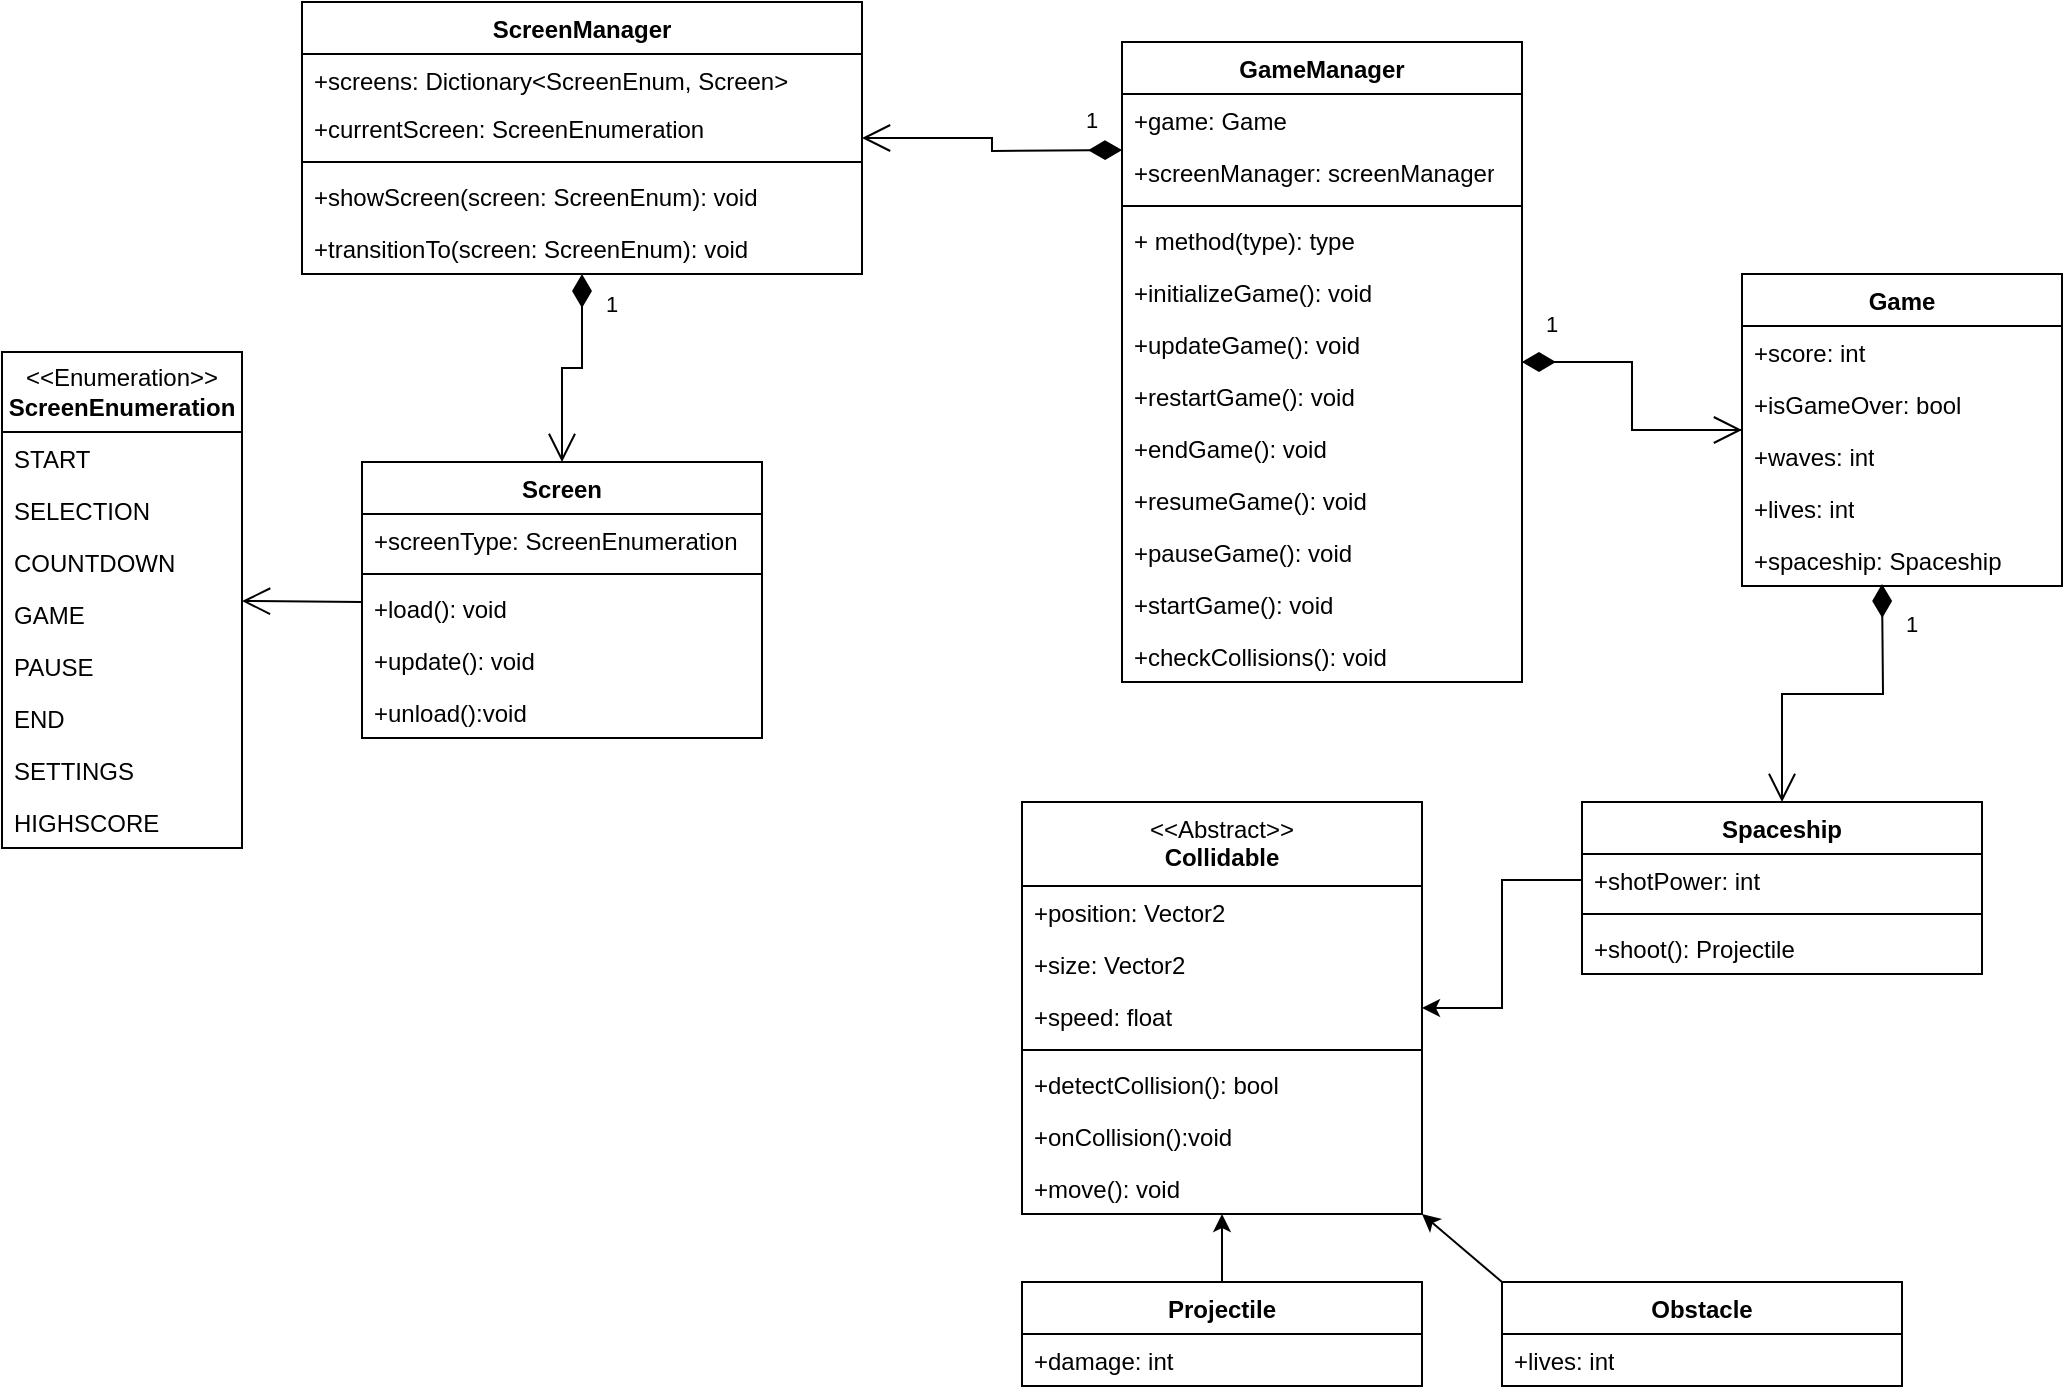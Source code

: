 <mxfile version="24.8.6">
  <diagram id="C5RBs43oDa-KdzZeNtuy" name="Page-1">
    <mxGraphModel dx="2420" dy="838" grid="1" gridSize="10" guides="1" tooltips="1" connect="1" arrows="1" fold="1" page="1" pageScale="1" pageWidth="827" pageHeight="1169" math="0" shadow="0">
      <root>
        <mxCell id="WIyWlLk6GJQsqaUBKTNV-0" />
        <mxCell id="WIyWlLk6GJQsqaUBKTNV-1" parent="WIyWlLk6GJQsqaUBKTNV-0" />
        <mxCell id="IX4Tu2QZmu7vl-_lMkLl-12" style="edgeStyle=orthogonalEdgeStyle;rounded=0;orthogonalLoop=1;jettySize=auto;html=1;" edge="1" parent="WIyWlLk6GJQsqaUBKTNV-1" source="y9DxtOubb8DUdwYuvUpG-22" target="y9DxtOubb8DUdwYuvUpG-72">
          <mxGeometry relative="1" as="geometry" />
        </mxCell>
        <mxCell id="y9DxtOubb8DUdwYuvUpG-22" value="Game" style="swimlane;fontStyle=1;align=center;verticalAlign=top;childLayout=stackLayout;horizontal=1;startSize=26;horizontalStack=0;resizeParent=1;resizeParentMax=0;resizeLast=0;collapsible=1;marginBottom=0;whiteSpace=wrap;html=1;" parent="WIyWlLk6GJQsqaUBKTNV-1" vertex="1">
          <mxGeometry x="240" y="176" width="160" height="156" as="geometry" />
        </mxCell>
        <mxCell id="y9DxtOubb8DUdwYuvUpG-7" value="+score: int" style="text;strokeColor=none;fillColor=none;align=left;verticalAlign=top;spacingLeft=4;spacingRight=4;overflow=hidden;rotatable=0;points=[[0,0.5],[1,0.5]];portConstraint=eastwest;whiteSpace=wrap;html=1;" parent="y9DxtOubb8DUdwYuvUpG-22" vertex="1">
          <mxGeometry y="26" width="160" height="26" as="geometry" />
        </mxCell>
        <mxCell id="y9DxtOubb8DUdwYuvUpG-9" value="+isGameOver: bool&lt;span style=&quot;white-space: pre;&quot;&gt;&#x9;&lt;/span&gt;" style="text;strokeColor=none;fillColor=none;align=left;verticalAlign=top;spacingLeft=4;spacingRight=4;overflow=hidden;rotatable=0;points=[[0,0.5],[1,0.5]];portConstraint=eastwest;whiteSpace=wrap;html=1;" parent="y9DxtOubb8DUdwYuvUpG-22" vertex="1">
          <mxGeometry y="52" width="160" height="26" as="geometry" />
        </mxCell>
        <mxCell id="y9DxtOubb8DUdwYuvUpG-11" value="+waves: int" style="text;strokeColor=none;fillColor=none;align=left;verticalAlign=top;spacingLeft=4;spacingRight=4;overflow=hidden;rotatable=0;points=[[0,0.5],[1,0.5]];portConstraint=eastwest;whiteSpace=wrap;html=1;" parent="y9DxtOubb8DUdwYuvUpG-22" vertex="1">
          <mxGeometry y="78" width="160" height="26" as="geometry" />
        </mxCell>
        <mxCell id="y9DxtOubb8DUdwYuvUpG-14" value="+lives: int" style="text;strokeColor=none;fillColor=none;align=left;verticalAlign=top;spacingLeft=4;spacingRight=4;overflow=hidden;rotatable=0;points=[[0,0.5],[1,0.5]];portConstraint=eastwest;whiteSpace=wrap;html=1;" parent="y9DxtOubb8DUdwYuvUpG-22" vertex="1">
          <mxGeometry y="104" width="160" height="26" as="geometry" />
        </mxCell>
        <mxCell id="y9DxtOubb8DUdwYuvUpG-10" value="+spaceship: Spaceship" style="text;strokeColor=none;fillColor=none;align=left;verticalAlign=top;spacingLeft=4;spacingRight=4;overflow=hidden;rotatable=0;points=[[0,0.5],[1,0.5]];portConstraint=eastwest;whiteSpace=wrap;html=1;" parent="y9DxtOubb8DUdwYuvUpG-22" vertex="1">
          <mxGeometry y="130" width="160" height="26" as="geometry" />
        </mxCell>
        <mxCell id="IX4Tu2QZmu7vl-_lMkLl-0" value="1" style="endArrow=open;html=1;endSize=12;startArrow=diamondThin;startSize=14;startFill=1;edgeStyle=orthogonalEdgeStyle;align=left;verticalAlign=bottom;rounded=0;entryX=0.5;entryY=0;entryDx=0;entryDy=0;" edge="1" parent="y9DxtOubb8DUdwYuvUpG-22" target="Rp7E09iF9D9ls-3Dbpg3-17">
          <mxGeometry x="-0.636" y="10" relative="1" as="geometry">
            <mxPoint x="70" y="155" as="sourcePoint" />
            <mxPoint x="230" y="155" as="targetPoint" />
            <mxPoint as="offset" />
          </mxGeometry>
        </mxCell>
        <mxCell id="y9DxtOubb8DUdwYuvUpG-50" value="ScreenManager" style="swimlane;fontStyle=1;align=center;verticalAlign=top;childLayout=stackLayout;horizontal=1;startSize=26;horizontalStack=0;resizeParent=1;resizeParentMax=0;resizeLast=0;collapsible=1;marginBottom=0;whiteSpace=wrap;html=1;" parent="WIyWlLk6GJQsqaUBKTNV-1" vertex="1">
          <mxGeometry x="-480" y="40" width="280" height="136" as="geometry" />
        </mxCell>
        <mxCell id="y9DxtOubb8DUdwYuvUpG-51" value="+screens: Dictionary&amp;lt;ScreenEnum, Screen&amp;gt;" style="text;strokeColor=none;fillColor=none;align=left;verticalAlign=top;spacingLeft=4;spacingRight=4;overflow=hidden;rotatable=0;points=[[0,0.5],[1,0.5]];portConstraint=eastwest;whiteSpace=wrap;html=1;" parent="y9DxtOubb8DUdwYuvUpG-50" vertex="1">
          <mxGeometry y="26" width="280" height="24" as="geometry" />
        </mxCell>
        <mxCell id="y9DxtOubb8DUdwYuvUpG-54" value="+currentScreen: ScreenEnumeration" style="text;strokeColor=none;fillColor=none;align=left;verticalAlign=top;spacingLeft=4;spacingRight=4;overflow=hidden;rotatable=0;points=[[0,0.5],[1,0.5]];portConstraint=eastwest;whiteSpace=wrap;html=1;" parent="y9DxtOubb8DUdwYuvUpG-50" vertex="1">
          <mxGeometry y="50" width="280" height="26" as="geometry" />
        </mxCell>
        <mxCell id="y9DxtOubb8DUdwYuvUpG-52" value="" style="line;strokeWidth=1;fillColor=none;align=left;verticalAlign=middle;spacingTop=-1;spacingLeft=3;spacingRight=3;rotatable=0;labelPosition=right;points=[];portConstraint=eastwest;strokeColor=inherit;" parent="y9DxtOubb8DUdwYuvUpG-50" vertex="1">
          <mxGeometry y="76" width="280" height="8" as="geometry" />
        </mxCell>
        <mxCell id="y9DxtOubb8DUdwYuvUpG-53" value="+showScreen(screen: ScreenEnum): void" style="text;strokeColor=none;fillColor=none;align=left;verticalAlign=top;spacingLeft=4;spacingRight=4;overflow=hidden;rotatable=0;points=[[0,0.5],[1,0.5]];portConstraint=eastwest;whiteSpace=wrap;html=1;" parent="y9DxtOubb8DUdwYuvUpG-50" vertex="1">
          <mxGeometry y="84" width="280" height="26" as="geometry" />
        </mxCell>
        <mxCell id="y9DxtOubb8DUdwYuvUpG-55" value="+transitionTo(screen: ScreenEnum): void" style="text;strokeColor=none;fillColor=none;align=left;verticalAlign=top;spacingLeft=4;spacingRight=4;overflow=hidden;rotatable=0;points=[[0,0.5],[1,0.5]];portConstraint=eastwest;whiteSpace=wrap;html=1;" parent="y9DxtOubb8DUdwYuvUpG-50" vertex="1">
          <mxGeometry y="110" width="280" height="26" as="geometry" />
        </mxCell>
        <mxCell id="y9DxtOubb8DUdwYuvUpG-57" value="&lt;div&gt;&amp;lt;&amp;lt;Enumeration&amp;gt;&amp;gt;&lt;/div&gt;&lt;div&gt;&lt;b&gt;ScreenEnumeration&lt;/b&gt;&lt;/div&gt;" style="swimlane;fontStyle=0;childLayout=stackLayout;horizontal=1;startSize=40;fillColor=none;horizontalStack=0;resizeParent=1;resizeParentMax=0;resizeLast=0;collapsible=1;marginBottom=0;whiteSpace=wrap;html=1;" parent="WIyWlLk6GJQsqaUBKTNV-1" vertex="1">
          <mxGeometry x="-630" y="215" width="120" height="248" as="geometry" />
        </mxCell>
        <mxCell id="y9DxtOubb8DUdwYuvUpG-58" value="START" style="text;strokeColor=none;fillColor=none;align=left;verticalAlign=top;spacingLeft=4;spacingRight=4;overflow=hidden;rotatable=0;points=[[0,0.5],[1,0.5]];portConstraint=eastwest;whiteSpace=wrap;html=1;" parent="y9DxtOubb8DUdwYuvUpG-57" vertex="1">
          <mxGeometry y="40" width="120" height="26" as="geometry" />
        </mxCell>
        <mxCell id="y9DxtOubb8DUdwYuvUpG-59" value="SELECTION" style="text;strokeColor=none;fillColor=none;align=left;verticalAlign=top;spacingLeft=4;spacingRight=4;overflow=hidden;rotatable=0;points=[[0,0.5],[1,0.5]];portConstraint=eastwest;whiteSpace=wrap;html=1;" parent="y9DxtOubb8DUdwYuvUpG-57" vertex="1">
          <mxGeometry y="66" width="120" height="26" as="geometry" />
        </mxCell>
        <mxCell id="y9DxtOubb8DUdwYuvUpG-60" value="COUNTDOWN" style="text;strokeColor=none;fillColor=none;align=left;verticalAlign=top;spacingLeft=4;spacingRight=4;overflow=hidden;rotatable=0;points=[[0,0.5],[1,0.5]];portConstraint=eastwest;whiteSpace=wrap;html=1;" parent="y9DxtOubb8DUdwYuvUpG-57" vertex="1">
          <mxGeometry y="92" width="120" height="26" as="geometry" />
        </mxCell>
        <mxCell id="y9DxtOubb8DUdwYuvUpG-61" value="GAME" style="text;strokeColor=none;fillColor=none;align=left;verticalAlign=top;spacingLeft=4;spacingRight=4;overflow=hidden;rotatable=0;points=[[0,0.5],[1,0.5]];portConstraint=eastwest;whiteSpace=wrap;html=1;" parent="y9DxtOubb8DUdwYuvUpG-57" vertex="1">
          <mxGeometry y="118" width="120" height="26" as="geometry" />
        </mxCell>
        <mxCell id="y9DxtOubb8DUdwYuvUpG-62" value="PAUSE" style="text;strokeColor=none;fillColor=none;align=left;verticalAlign=top;spacingLeft=4;spacingRight=4;overflow=hidden;rotatable=0;points=[[0,0.5],[1,0.5]];portConstraint=eastwest;whiteSpace=wrap;html=1;" parent="y9DxtOubb8DUdwYuvUpG-57" vertex="1">
          <mxGeometry y="144" width="120" height="26" as="geometry" />
        </mxCell>
        <mxCell id="y9DxtOubb8DUdwYuvUpG-63" value="END" style="text;strokeColor=none;fillColor=none;align=left;verticalAlign=top;spacingLeft=4;spacingRight=4;overflow=hidden;rotatable=0;points=[[0,0.5],[1,0.5]];portConstraint=eastwest;whiteSpace=wrap;html=1;" parent="y9DxtOubb8DUdwYuvUpG-57" vertex="1">
          <mxGeometry y="170" width="120" height="26" as="geometry" />
        </mxCell>
        <mxCell id="y9DxtOubb8DUdwYuvUpG-64" value="SETTINGS" style="text;strokeColor=none;fillColor=none;align=left;verticalAlign=top;spacingLeft=4;spacingRight=4;overflow=hidden;rotatable=0;points=[[0,0.5],[1,0.5]];portConstraint=eastwest;whiteSpace=wrap;html=1;" parent="y9DxtOubb8DUdwYuvUpG-57" vertex="1">
          <mxGeometry y="196" width="120" height="26" as="geometry" />
        </mxCell>
        <mxCell id="y9DxtOubb8DUdwYuvUpG-65" value="HIGHSCORE" style="text;strokeColor=none;fillColor=none;align=left;verticalAlign=top;spacingLeft=4;spacingRight=4;overflow=hidden;rotatable=0;points=[[0,0.5],[1,0.5]];portConstraint=eastwest;whiteSpace=wrap;html=1;" parent="y9DxtOubb8DUdwYuvUpG-57" vertex="1">
          <mxGeometry y="222" width="120" height="26" as="geometry" />
        </mxCell>
        <mxCell id="y9DxtOubb8DUdwYuvUpG-72" value="GameManager" style="swimlane;fontStyle=1;align=center;verticalAlign=top;childLayout=stackLayout;horizontal=1;startSize=26;horizontalStack=0;resizeParent=1;resizeParentMax=0;resizeLast=0;collapsible=1;marginBottom=0;whiteSpace=wrap;html=1;" parent="WIyWlLk6GJQsqaUBKTNV-1" vertex="1">
          <mxGeometry x="-70" y="60" width="200" height="320" as="geometry" />
        </mxCell>
        <mxCell id="y9DxtOubb8DUdwYuvUpG-73" value="+game: Game" style="text;strokeColor=none;fillColor=none;align=left;verticalAlign=top;spacingLeft=4;spacingRight=4;overflow=hidden;rotatable=0;points=[[0,0.5],[1,0.5]];portConstraint=eastwest;whiteSpace=wrap;html=1;" parent="y9DxtOubb8DUdwYuvUpG-72" vertex="1">
          <mxGeometry y="26" width="200" height="26" as="geometry" />
        </mxCell>
        <mxCell id="IX4Tu2QZmu7vl-_lMkLl-1" value="1" style="endArrow=open;html=1;endSize=12;startArrow=diamondThin;startSize=14;startFill=1;edgeStyle=orthogonalEdgeStyle;align=left;verticalAlign=bottom;rounded=0;" edge="1" parent="y9DxtOubb8DUdwYuvUpG-72" target="y9DxtOubb8DUdwYuvUpG-50">
          <mxGeometry x="-0.708" y="-6" relative="1" as="geometry">
            <mxPoint y="54" as="sourcePoint" />
            <mxPoint x="160" y="54" as="targetPoint" />
            <mxPoint as="offset" />
          </mxGeometry>
        </mxCell>
        <mxCell id="y9DxtOubb8DUdwYuvUpG-76" value="+screenManager: screenManager" style="text;strokeColor=none;fillColor=none;align=left;verticalAlign=top;spacingLeft=4;spacingRight=4;overflow=hidden;rotatable=0;points=[[0,0.5],[1,0.5]];portConstraint=eastwest;whiteSpace=wrap;html=1;" parent="y9DxtOubb8DUdwYuvUpG-72" vertex="1">
          <mxGeometry y="52" width="200" height="26" as="geometry" />
        </mxCell>
        <mxCell id="y9DxtOubb8DUdwYuvUpG-74" value="" style="line;strokeWidth=1;fillColor=none;align=left;verticalAlign=middle;spacingTop=-1;spacingLeft=3;spacingRight=3;rotatable=0;labelPosition=right;points=[];portConstraint=eastwest;strokeColor=inherit;" parent="y9DxtOubb8DUdwYuvUpG-72" vertex="1">
          <mxGeometry y="78" width="200" height="8" as="geometry" />
        </mxCell>
        <mxCell id="y9DxtOubb8DUdwYuvUpG-75" value="+ method(type): type" style="text;strokeColor=none;fillColor=none;align=left;verticalAlign=top;spacingLeft=4;spacingRight=4;overflow=hidden;rotatable=0;points=[[0,0.5],[1,0.5]];portConstraint=eastwest;whiteSpace=wrap;html=1;" parent="y9DxtOubb8DUdwYuvUpG-72" vertex="1">
          <mxGeometry y="86" width="200" height="26" as="geometry" />
        </mxCell>
        <mxCell id="y9DxtOubb8DUdwYuvUpG-44" value="+initializeGame(): void" style="text;strokeColor=none;fillColor=none;align=left;verticalAlign=top;spacingLeft=4;spacingRight=4;overflow=hidden;rotatable=0;points=[[0,0.5],[1,0.5]];portConstraint=eastwest;whiteSpace=wrap;html=1;" parent="y9DxtOubb8DUdwYuvUpG-72" vertex="1">
          <mxGeometry y="112" width="200" height="26" as="geometry" />
        </mxCell>
        <mxCell id="y9DxtOubb8DUdwYuvUpG-45" value="+updateGame(): void" style="text;strokeColor=none;fillColor=none;align=left;verticalAlign=top;spacingLeft=4;spacingRight=4;overflow=hidden;rotatable=0;points=[[0,0.5],[1,0.5]];portConstraint=eastwest;whiteSpace=wrap;html=1;" parent="y9DxtOubb8DUdwYuvUpG-72" vertex="1">
          <mxGeometry y="138" width="200" height="26" as="geometry" />
        </mxCell>
        <mxCell id="y9DxtOubb8DUdwYuvUpG-47" value="+restartGame(): void" style="text;strokeColor=none;fillColor=none;align=left;verticalAlign=top;spacingLeft=4;spacingRight=4;overflow=hidden;rotatable=0;points=[[0,0.5],[1,0.5]];portConstraint=eastwest;whiteSpace=wrap;html=1;" parent="y9DxtOubb8DUdwYuvUpG-72" vertex="1">
          <mxGeometry y="164" width="200" height="26" as="geometry" />
        </mxCell>
        <mxCell id="y9DxtOubb8DUdwYuvUpG-48" value="+endGame(): void" style="text;strokeColor=none;fillColor=none;align=left;verticalAlign=top;spacingLeft=4;spacingRight=4;overflow=hidden;rotatable=0;points=[[0,0.5],[1,0.5]];portConstraint=eastwest;whiteSpace=wrap;html=1;" parent="y9DxtOubb8DUdwYuvUpG-72" vertex="1">
          <mxGeometry y="190" width="200" height="26" as="geometry" />
        </mxCell>
        <mxCell id="y9DxtOubb8DUdwYuvUpG-30" value="+resumeGame(): void" style="text;strokeColor=none;fillColor=none;align=left;verticalAlign=top;spacingLeft=4;spacingRight=4;overflow=hidden;rotatable=0;points=[[0,0.5],[1,0.5]];portConstraint=eastwest;whiteSpace=wrap;html=1;" parent="y9DxtOubb8DUdwYuvUpG-72" vertex="1">
          <mxGeometry y="216" width="200" height="26" as="geometry" />
        </mxCell>
        <mxCell id="y9DxtOubb8DUdwYuvUpG-29" value="+pauseGame(): void" style="text;strokeColor=none;fillColor=none;align=left;verticalAlign=top;spacingLeft=4;spacingRight=4;overflow=hidden;rotatable=0;points=[[0,0.5],[1,0.5]];portConstraint=eastwest;whiteSpace=wrap;html=1;" parent="y9DxtOubb8DUdwYuvUpG-72" vertex="1">
          <mxGeometry y="242" width="200" height="26" as="geometry" />
        </mxCell>
        <mxCell id="y9DxtOubb8DUdwYuvUpG-25" value="+startGame(): void" style="text;strokeColor=none;fillColor=none;align=left;verticalAlign=top;spacingLeft=4;spacingRight=4;overflow=hidden;rotatable=0;points=[[0,0.5],[1,0.5]];portConstraint=eastwest;whiteSpace=wrap;html=1;" parent="y9DxtOubb8DUdwYuvUpG-72" vertex="1">
          <mxGeometry y="268" width="200" height="26" as="geometry" />
        </mxCell>
        <mxCell id="y9DxtOubb8DUdwYuvUpG-46" value="+checkCollisions(): void" style="text;strokeColor=none;fillColor=none;align=left;verticalAlign=top;spacingLeft=4;spacingRight=4;overflow=hidden;rotatable=0;points=[[0,0.5],[1,0.5]];portConstraint=eastwest;whiteSpace=wrap;html=1;" parent="y9DxtOubb8DUdwYuvUpG-72" vertex="1">
          <mxGeometry y="294" width="200" height="26" as="geometry" />
        </mxCell>
        <mxCell id="y9DxtOubb8DUdwYuvUpG-77" value="Screen" style="swimlane;fontStyle=1;align=center;verticalAlign=top;childLayout=stackLayout;horizontal=1;startSize=26;horizontalStack=0;resizeParent=1;resizeParentMax=0;resizeLast=0;collapsible=1;marginBottom=0;whiteSpace=wrap;html=1;" parent="WIyWlLk6GJQsqaUBKTNV-1" vertex="1">
          <mxGeometry x="-450" y="270" width="200" height="138" as="geometry" />
        </mxCell>
        <mxCell id="y9DxtOubb8DUdwYuvUpG-78" value="+screenType: ScreenEnumeration" style="text;strokeColor=none;fillColor=none;align=left;verticalAlign=top;spacingLeft=4;spacingRight=4;overflow=hidden;rotatable=0;points=[[0,0.5],[1,0.5]];portConstraint=eastwest;whiteSpace=wrap;html=1;" parent="y9DxtOubb8DUdwYuvUpG-77" vertex="1">
          <mxGeometry y="26" width="200" height="26" as="geometry" />
        </mxCell>
        <mxCell id="y9DxtOubb8DUdwYuvUpG-79" value="" style="line;strokeWidth=1;fillColor=none;align=left;verticalAlign=middle;spacingTop=-1;spacingLeft=3;spacingRight=3;rotatable=0;labelPosition=right;points=[];portConstraint=eastwest;strokeColor=inherit;" parent="y9DxtOubb8DUdwYuvUpG-77" vertex="1">
          <mxGeometry y="52" width="200" height="8" as="geometry" />
        </mxCell>
        <mxCell id="IX4Tu2QZmu7vl-_lMkLl-7" value="" style="endArrow=open;endFill=1;endSize=12;html=1;rounded=0;" edge="1" parent="y9DxtOubb8DUdwYuvUpG-77" target="y9DxtOubb8DUdwYuvUpG-57">
          <mxGeometry width="160" relative="1" as="geometry">
            <mxPoint y="70" as="sourcePoint" />
            <mxPoint x="160" y="70" as="targetPoint" />
          </mxGeometry>
        </mxCell>
        <mxCell id="y9DxtOubb8DUdwYuvUpG-68" value="+load(): void" style="text;strokeColor=none;fillColor=none;align=left;verticalAlign=top;spacingLeft=4;spacingRight=4;overflow=hidden;rotatable=0;points=[[0,0.5],[1,0.5]];portConstraint=eastwest;whiteSpace=wrap;html=1;" parent="y9DxtOubb8DUdwYuvUpG-77" vertex="1">
          <mxGeometry y="60" width="200" height="26" as="geometry" />
        </mxCell>
        <mxCell id="y9DxtOubb8DUdwYuvUpG-70" value="+update(): void" style="text;strokeColor=none;fillColor=none;align=left;verticalAlign=top;spacingLeft=4;spacingRight=4;overflow=hidden;rotatable=0;points=[[0,0.5],[1,0.5]];portConstraint=eastwest;whiteSpace=wrap;html=1;" parent="y9DxtOubb8DUdwYuvUpG-77" vertex="1">
          <mxGeometry y="86" width="200" height="26" as="geometry" />
        </mxCell>
        <mxCell id="y9DxtOubb8DUdwYuvUpG-69" value="+unload():void" style="text;strokeColor=none;fillColor=none;align=left;verticalAlign=top;spacingLeft=4;spacingRight=4;overflow=hidden;rotatable=0;points=[[0,0.5],[1,0.5]];portConstraint=eastwest;whiteSpace=wrap;html=1;" parent="y9DxtOubb8DUdwYuvUpG-77" vertex="1">
          <mxGeometry y="112" width="200" height="26" as="geometry" />
        </mxCell>
        <mxCell id="Rp7E09iF9D9ls-3Dbpg3-9" value="&lt;div&gt;&lt;span style=&quot;font-weight: normal;&quot;&gt;&amp;lt;&amp;lt;Abstract&amp;gt;&amp;gt;&lt;/span&gt;&lt;/div&gt;&lt;div&gt;Collidable&lt;br&gt;&lt;/div&gt;" style="swimlane;fontStyle=1;align=center;verticalAlign=top;childLayout=stackLayout;horizontal=1;startSize=42;horizontalStack=0;resizeParent=1;resizeParentMax=0;resizeLast=0;collapsible=1;marginBottom=0;whiteSpace=wrap;html=1;" parent="WIyWlLk6GJQsqaUBKTNV-1" vertex="1">
          <mxGeometry x="-120" y="440" width="200" height="206" as="geometry" />
        </mxCell>
        <mxCell id="Rp7E09iF9D9ls-3Dbpg3-10" value="+position: Vector2" style="text;strokeColor=none;fillColor=none;align=left;verticalAlign=top;spacingLeft=4;spacingRight=4;overflow=hidden;rotatable=0;points=[[0,0.5],[1,0.5]];portConstraint=eastwest;whiteSpace=wrap;html=1;" parent="Rp7E09iF9D9ls-3Dbpg3-9" vertex="1">
          <mxGeometry y="42" width="200" height="26" as="geometry" />
        </mxCell>
        <mxCell id="Rp7E09iF9D9ls-3Dbpg3-16" value="+size: Vector2" style="text;strokeColor=none;fillColor=none;align=left;verticalAlign=top;spacingLeft=4;spacingRight=4;overflow=hidden;rotatable=0;points=[[0,0.5],[1,0.5]];portConstraint=eastwest;whiteSpace=wrap;html=1;" parent="Rp7E09iF9D9ls-3Dbpg3-9" vertex="1">
          <mxGeometry y="68" width="200" height="26" as="geometry" />
        </mxCell>
        <mxCell id="Rp7E09iF9D9ls-3Dbpg3-15" value="+speed: float" style="text;strokeColor=none;fillColor=none;align=left;verticalAlign=top;spacingLeft=4;spacingRight=4;overflow=hidden;rotatable=0;points=[[0,0.5],[1,0.5]];portConstraint=eastwest;whiteSpace=wrap;html=1;" parent="Rp7E09iF9D9ls-3Dbpg3-9" vertex="1">
          <mxGeometry y="94" width="200" height="26" as="geometry" />
        </mxCell>
        <mxCell id="Rp7E09iF9D9ls-3Dbpg3-11" value="" style="line;strokeWidth=1;fillColor=none;align=left;verticalAlign=middle;spacingTop=-1;spacingLeft=3;spacingRight=3;rotatable=0;labelPosition=right;points=[];portConstraint=eastwest;strokeColor=inherit;" parent="Rp7E09iF9D9ls-3Dbpg3-9" vertex="1">
          <mxGeometry y="120" width="200" height="8" as="geometry" />
        </mxCell>
        <mxCell id="Rp7E09iF9D9ls-3Dbpg3-12" value="+detectCollision(): bool" style="text;strokeColor=none;fillColor=none;align=left;verticalAlign=top;spacingLeft=4;spacingRight=4;overflow=hidden;rotatable=0;points=[[0,0.5],[1,0.5]];portConstraint=eastwest;whiteSpace=wrap;html=1;" parent="Rp7E09iF9D9ls-3Dbpg3-9" vertex="1">
          <mxGeometry y="128" width="200" height="26" as="geometry" />
        </mxCell>
        <mxCell id="Rp7E09iF9D9ls-3Dbpg3-13" value="+onCollision():void" style="text;strokeColor=none;fillColor=none;align=left;verticalAlign=top;spacingLeft=4;spacingRight=4;overflow=hidden;rotatable=0;points=[[0,0.5],[1,0.5]];portConstraint=eastwest;whiteSpace=wrap;html=1;" parent="Rp7E09iF9D9ls-3Dbpg3-9" vertex="1">
          <mxGeometry y="154" width="200" height="26" as="geometry" />
        </mxCell>
        <mxCell id="Rp7E09iF9D9ls-3Dbpg3-14" value="+move(): void" style="text;strokeColor=none;fillColor=none;align=left;verticalAlign=top;spacingLeft=4;spacingRight=4;overflow=hidden;rotatable=0;points=[[0,0.5],[1,0.5]];portConstraint=eastwest;whiteSpace=wrap;html=1;" parent="Rp7E09iF9D9ls-3Dbpg3-9" vertex="1">
          <mxGeometry y="180" width="200" height="26" as="geometry" />
        </mxCell>
        <mxCell id="Rp7E09iF9D9ls-3Dbpg3-17" value="Spaceship" style="swimlane;fontStyle=1;align=center;verticalAlign=top;childLayout=stackLayout;horizontal=1;startSize=26;horizontalStack=0;resizeParent=1;resizeParentMax=0;resizeLast=0;collapsible=1;marginBottom=0;whiteSpace=wrap;html=1;" parent="WIyWlLk6GJQsqaUBKTNV-1" vertex="1">
          <mxGeometry x="160" y="440" width="200" height="86" as="geometry" />
        </mxCell>
        <mxCell id="Rp7E09iF9D9ls-3Dbpg3-18" value="+shotPower: int" style="text;strokeColor=none;fillColor=none;align=left;verticalAlign=top;spacingLeft=4;spacingRight=4;overflow=hidden;rotatable=0;points=[[0,0.5],[1,0.5]];portConstraint=eastwest;whiteSpace=wrap;html=1;" parent="Rp7E09iF9D9ls-3Dbpg3-17" vertex="1">
          <mxGeometry y="26" width="200" height="26" as="geometry" />
        </mxCell>
        <mxCell id="Rp7E09iF9D9ls-3Dbpg3-19" value="" style="line;strokeWidth=1;fillColor=none;align=left;verticalAlign=middle;spacingTop=-1;spacingLeft=3;spacingRight=3;rotatable=0;labelPosition=right;points=[];portConstraint=eastwest;strokeColor=inherit;" parent="Rp7E09iF9D9ls-3Dbpg3-17" vertex="1">
          <mxGeometry y="52" width="200" height="8" as="geometry" />
        </mxCell>
        <mxCell id="Rp7E09iF9D9ls-3Dbpg3-20" value="+shoot(): Projectile" style="text;strokeColor=none;fillColor=none;align=left;verticalAlign=top;spacingLeft=4;spacingRight=4;overflow=hidden;rotatable=0;points=[[0,0.5],[1,0.5]];portConstraint=eastwest;whiteSpace=wrap;html=1;" parent="Rp7E09iF9D9ls-3Dbpg3-17" vertex="1">
          <mxGeometry y="60" width="200" height="26" as="geometry" />
        </mxCell>
        <mxCell id="IX4Tu2QZmu7vl-_lMkLl-8" style="edgeStyle=orthogonalEdgeStyle;rounded=0;orthogonalLoop=1;jettySize=auto;html=1;entryX=0.5;entryY=1;entryDx=0;entryDy=0;" edge="1" parent="WIyWlLk6GJQsqaUBKTNV-1" source="Rp7E09iF9D9ls-3Dbpg3-24" target="Rp7E09iF9D9ls-3Dbpg3-9">
          <mxGeometry relative="1" as="geometry" />
        </mxCell>
        <mxCell id="Rp7E09iF9D9ls-3Dbpg3-24" value="Projectile" style="swimlane;fontStyle=1;align=center;verticalAlign=top;childLayout=stackLayout;horizontal=1;startSize=26;horizontalStack=0;resizeParent=1;resizeParentMax=0;resizeLast=0;collapsible=1;marginBottom=0;whiteSpace=wrap;html=1;" parent="WIyWlLk6GJQsqaUBKTNV-1" vertex="1">
          <mxGeometry x="-120" y="680" width="200" height="52" as="geometry" />
        </mxCell>
        <mxCell id="Rp7E09iF9D9ls-3Dbpg3-25" value="+damage: int" style="text;strokeColor=none;fillColor=none;align=left;verticalAlign=top;spacingLeft=4;spacingRight=4;overflow=hidden;rotatable=0;points=[[0,0.5],[1,0.5]];portConstraint=eastwest;whiteSpace=wrap;html=1;" parent="Rp7E09iF9D9ls-3Dbpg3-24" vertex="1">
          <mxGeometry y="26" width="200" height="26" as="geometry" />
        </mxCell>
        <mxCell id="IX4Tu2QZmu7vl-_lMkLl-9" style="rounded=0;orthogonalLoop=1;jettySize=auto;html=1;exitX=0;exitY=0;exitDx=0;exitDy=0;entryX=1;entryY=1;entryDx=0;entryDy=0;" edge="1" parent="WIyWlLk6GJQsqaUBKTNV-1" source="Rp7E09iF9D9ls-3Dbpg3-28" target="Rp7E09iF9D9ls-3Dbpg3-9">
          <mxGeometry relative="1" as="geometry" />
        </mxCell>
        <mxCell id="Rp7E09iF9D9ls-3Dbpg3-28" value="Obstacle" style="swimlane;fontStyle=1;align=center;verticalAlign=top;childLayout=stackLayout;horizontal=1;startSize=26;horizontalStack=0;resizeParent=1;resizeParentMax=0;resizeLast=0;collapsible=1;marginBottom=0;whiteSpace=wrap;html=1;" parent="WIyWlLk6GJQsqaUBKTNV-1" vertex="1">
          <mxGeometry x="120" y="680" width="200" height="52" as="geometry" />
        </mxCell>
        <mxCell id="Rp7E09iF9D9ls-3Dbpg3-29" value="+lives: int" style="text;strokeColor=none;fillColor=none;align=left;verticalAlign=top;spacingLeft=4;spacingRight=4;overflow=hidden;rotatable=0;points=[[0,0.5],[1,0.5]];portConstraint=eastwest;whiteSpace=wrap;html=1;" parent="Rp7E09iF9D9ls-3Dbpg3-28" vertex="1">
          <mxGeometry y="26" width="200" height="26" as="geometry" />
        </mxCell>
        <mxCell id="IX4Tu2QZmu7vl-_lMkLl-5" value="1" style="endArrow=open;html=1;endSize=12;startArrow=diamondThin;startSize=14;startFill=1;edgeStyle=orthogonalEdgeStyle;align=left;verticalAlign=bottom;rounded=0;entryX=0.5;entryY=0;entryDx=0;entryDy=0;" edge="1" parent="WIyWlLk6GJQsqaUBKTNV-1" source="y9DxtOubb8DUdwYuvUpG-50" target="y9DxtOubb8DUdwYuvUpG-77">
          <mxGeometry x="-0.538" y="10" relative="1" as="geometry">
            <mxPoint x="-370" y="191" as="sourcePoint" />
            <mxPoint x="-210" y="191" as="targetPoint" />
            <mxPoint as="offset" />
          </mxGeometry>
        </mxCell>
        <mxCell id="IX4Tu2QZmu7vl-_lMkLl-10" style="edgeStyle=orthogonalEdgeStyle;rounded=0;orthogonalLoop=1;jettySize=auto;html=1;" edge="1" parent="WIyWlLk6GJQsqaUBKTNV-1" source="Rp7E09iF9D9ls-3Dbpg3-18" target="Rp7E09iF9D9ls-3Dbpg3-9">
          <mxGeometry relative="1" as="geometry" />
        </mxCell>
        <mxCell id="IX4Tu2QZmu7vl-_lMkLl-11" value="1" style="endArrow=open;html=1;endSize=12;startArrow=diamondThin;startSize=14;startFill=1;edgeStyle=orthogonalEdgeStyle;align=left;verticalAlign=bottom;rounded=0;" edge="1" parent="WIyWlLk6GJQsqaUBKTNV-1" source="y9DxtOubb8DUdwYuvUpG-72" target="y9DxtOubb8DUdwYuvUpG-22">
          <mxGeometry x="-0.861" y="10" relative="1" as="geometry">
            <mxPoint x="280" y="114" as="sourcePoint" />
            <mxPoint x="170" y="80" as="targetPoint" />
            <mxPoint as="offset" />
          </mxGeometry>
        </mxCell>
      </root>
    </mxGraphModel>
  </diagram>
</mxfile>
